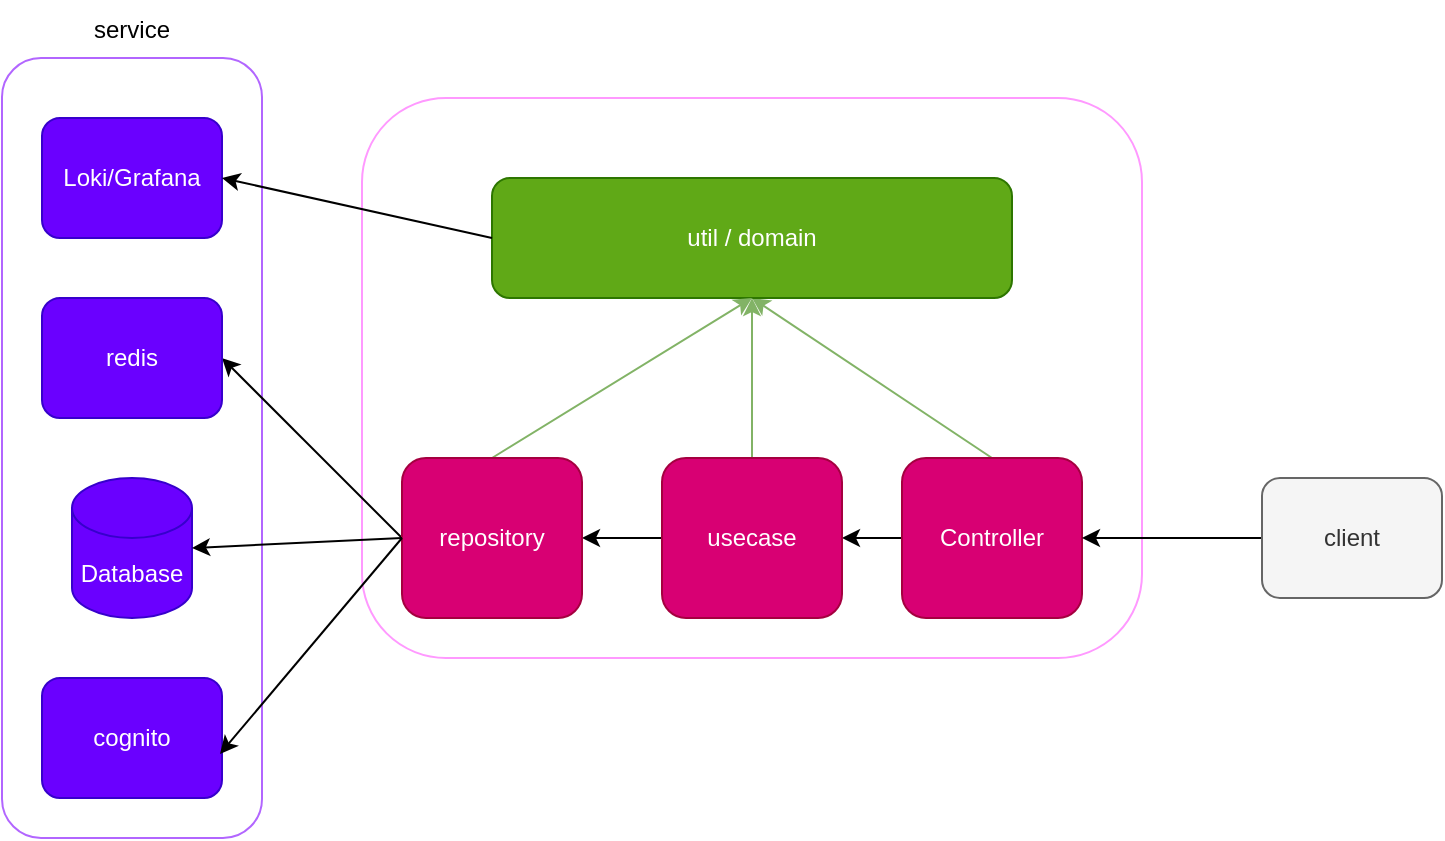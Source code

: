 <mxfile>
    <diagram name="Page-1" id="cY20-pCJVLe-AGvvRxPg">
        <mxGraphModel dx="1216" dy="461" grid="1" gridSize="10" guides="1" tooltips="1" connect="1" arrows="1" fold="1" page="1" pageScale="1" pageWidth="850" pageHeight="1100" math="0" shadow="0">
            <root>
                <mxCell id="0"/>
                <mxCell id="1" parent="0"/>
                <mxCell id="4" value="Main service" style="rounded=1;whiteSpace=wrap;html=1;fillColor=none;fontColor=#ffffff;strokeColor=#FF99FF;verticalAlign=top;" parent="1" vertex="1">
                    <mxGeometry x="250" y="160" width="390" height="280" as="geometry"/>
                </mxCell>
                <mxCell id="21" style="edgeStyle=none;html=1;exitX=0.5;exitY=0;exitDx=0;exitDy=0;entryX=0.5;entryY=1;entryDx=0;entryDy=0;startArrow=none;startFill=0;endArrow=classic;endFill=1;elbow=vertical;fillColor=#d5e8d4;strokeColor=#82b366;" parent="1" source="2" target="17" edge="1">
                    <mxGeometry relative="1" as="geometry"/>
                </mxCell>
                <mxCell id="28" style="edgeStyle=none;html=1;exitX=0;exitY=0.5;exitDx=0;exitDy=0;entryX=1;entryY=0.5;entryDx=0;entryDy=0;" edge="1" parent="1" source="2" target="27">
                    <mxGeometry relative="1" as="geometry"/>
                </mxCell>
                <mxCell id="2" value="Controller" style="rounded=1;whiteSpace=wrap;html=1;fillColor=#d80073;strokeColor=#A50040;fontColor=#ffffff;" parent="1" vertex="1">
                    <mxGeometry x="520" y="340" width="90" height="80" as="geometry"/>
                </mxCell>
                <mxCell id="3" value="" style="rounded=1;whiteSpace=wrap;html=1;fillColor=none;fontColor=#ffffff;strokeColor=#B266FF;verticalAlign=top;fontSize=16;" parent="1" vertex="1">
                    <mxGeometry x="70" y="140" width="130" height="390" as="geometry"/>
                </mxCell>
                <mxCell id="25" style="edgeStyle=none;html=1;startArrow=none;startFill=0;endArrow=classic;endFill=1;elbow=vertical;entryX=1;entryY=0.5;entryDx=0;entryDy=0;" parent="1" source="6" edge="1" target="2">
                    <mxGeometry relative="1" as="geometry">
                        <mxPoint x="440" y="350.0" as="targetPoint"/>
                    </mxGeometry>
                </mxCell>
                <mxCell id="6" value="client" style="rounded=1;whiteSpace=wrap;html=1;fillColor=#f5f5f5;strokeColor=#666666;fontColor=#333333;" parent="1" vertex="1">
                    <mxGeometry x="700" y="350" width="90" height="60" as="geometry"/>
                </mxCell>
                <mxCell id="8" value="Loki/Grafana" style="rounded=1;whiteSpace=wrap;html=1;fillColor=#6a00ff;fontColor=#ffffff;strokeColor=#3700CC;" parent="1" vertex="1">
                    <mxGeometry x="90" y="170" width="90" height="60" as="geometry"/>
                </mxCell>
                <mxCell id="11" value="Database" style="shape=cylinder3;whiteSpace=wrap;html=1;boundedLbl=1;backgroundOutline=1;size=15;sketch=0;fillColor=#6a00ff;fontColor=#ffffff;strokeColor=#3700CC;" parent="1" vertex="1">
                    <mxGeometry x="105" y="350" width="60" height="70" as="geometry"/>
                </mxCell>
                <mxCell id="17" value="util / domain" style="rounded=1;whiteSpace=wrap;html=1;fillColor=#60a917;fontColor=#ffffff;strokeColor=#2D7600;" parent="1" vertex="1">
                    <mxGeometry x="315" y="200" width="260" height="60" as="geometry"/>
                </mxCell>
                <mxCell id="33" style="edgeStyle=none;html=1;" edge="1" parent="1" source="27" target="32">
                    <mxGeometry relative="1" as="geometry"/>
                </mxCell>
                <mxCell id="35" style="edgeStyle=none;html=1;entryX=1;entryY=0.5;entryDx=0;entryDy=0;exitX=0;exitY=0.5;exitDx=0;exitDy=0;" edge="1" parent="1" source="17" target="8">
                    <mxGeometry relative="1" as="geometry">
                        <mxPoint x="400" y="350" as="sourcePoint"/>
                    </mxGeometry>
                </mxCell>
                <mxCell id="40" style="edgeStyle=none;html=1;fillColor=#d5e8d4;strokeColor=#82b366;" edge="1" parent="1" source="27">
                    <mxGeometry relative="1" as="geometry">
                        <mxPoint x="445" y="260" as="targetPoint"/>
                    </mxGeometry>
                </mxCell>
                <mxCell id="27" value="usecase" style="rounded=1;whiteSpace=wrap;html=1;fillColor=#d80073;strokeColor=#A50040;fontColor=#ffffff;" vertex="1" parent="1">
                    <mxGeometry x="400" y="340" width="90" height="80" as="geometry"/>
                </mxCell>
                <mxCell id="31" value="service" style="text;html=1;align=center;verticalAlign=middle;whiteSpace=wrap;rounded=0;" vertex="1" parent="1">
                    <mxGeometry x="105" y="111" width="60" height="30" as="geometry"/>
                </mxCell>
                <mxCell id="39" style="edgeStyle=none;html=1;entryX=0.5;entryY=1;entryDx=0;entryDy=0;exitX=0.5;exitY=0;exitDx=0;exitDy=0;fillColor=#d5e8d4;strokeColor=#82b366;" edge="1" parent="1" source="32" target="17">
                    <mxGeometry relative="1" as="geometry"/>
                </mxCell>
                <mxCell id="42" style="edgeStyle=none;html=1;exitX=0;exitY=0.5;exitDx=0;exitDy=0;entryX=1;entryY=0.5;entryDx=0;entryDy=0;" edge="1" parent="1" source="32" target="41">
                    <mxGeometry relative="1" as="geometry"/>
                </mxCell>
                <mxCell id="32" value="repository" style="rounded=1;whiteSpace=wrap;html=1;fillColor=#d80073;strokeColor=#A50040;fontColor=#ffffff;" vertex="1" parent="1">
                    <mxGeometry x="270" y="340" width="90" height="80" as="geometry"/>
                </mxCell>
                <mxCell id="34" style="edgeStyle=none;html=1;exitX=0;exitY=0.5;exitDx=0;exitDy=0;entryX=1;entryY=0.5;entryDx=0;entryDy=0;entryPerimeter=0;" edge="1" parent="1" source="32" target="11">
                    <mxGeometry relative="1" as="geometry"/>
                </mxCell>
                <mxCell id="41" value="redis" style="rounded=1;whiteSpace=wrap;html=1;fillColor=#6a00ff;fontColor=#ffffff;strokeColor=#3700CC;" vertex="1" parent="1">
                    <mxGeometry x="90" y="260" width="90" height="60" as="geometry"/>
                </mxCell>
                <mxCell id="43" value="cognito" style="rounded=1;whiteSpace=wrap;html=1;fillColor=#6a00ff;fontColor=#ffffff;strokeColor=#3700CC;" vertex="1" parent="1">
                    <mxGeometry x="90" y="450" width="90" height="60" as="geometry"/>
                </mxCell>
                <mxCell id="44" style="edgeStyle=none;html=1;entryX=0.989;entryY=0.633;entryDx=0;entryDy=0;entryPerimeter=0;" edge="1" parent="1" target="43">
                    <mxGeometry relative="1" as="geometry">
                        <mxPoint x="270" y="380" as="sourcePoint"/>
                    </mxGeometry>
                </mxCell>
            </root>
        </mxGraphModel>
    </diagram>
</mxfile>
